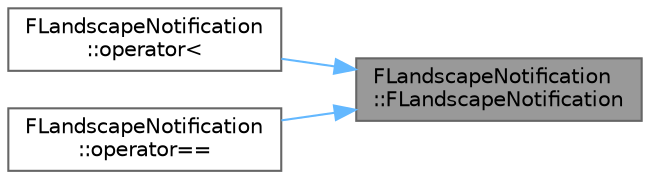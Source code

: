 digraph "FLandscapeNotification::FLandscapeNotification"
{
 // INTERACTIVE_SVG=YES
 // LATEX_PDF_SIZE
  bgcolor="transparent";
  edge [fontname=Helvetica,fontsize=10,labelfontname=Helvetica,labelfontsize=10];
  node [fontname=Helvetica,fontsize=10,shape=box,height=0.2,width=0.4];
  rankdir="RL";
  Node1 [id="Node000001",label="FLandscapeNotification\l::FLandscapeNotification",height=0.2,width=0.4,color="gray40", fillcolor="grey60", style="filled", fontcolor="black",tooltip="Constructs a notification which is expected to have a longer lifetime and behave in a dynamic way."];
  Node1 -> Node2 [id="edge1_Node000001_Node000002",dir="back",color="steelblue1",style="solid",tooltip=" "];
  Node2 [id="Node000002",label="FLandscapeNotification\l::operator\<",height=0.2,width=0.4,color="grey40", fillcolor="white", style="filled",URL="$d2/da8/structFLandscapeNotification.html#ae551a4b58b176484e92d82ab530cf3ae",tooltip=" "];
  Node1 -> Node3 [id="edge2_Node000001_Node000003",dir="back",color="steelblue1",style="solid",tooltip=" "];
  Node3 [id="Node000003",label="FLandscapeNotification\l::operator==",height=0.2,width=0.4,color="grey40", fillcolor="white", style="filled",URL="$d2/da8/structFLandscapeNotification.html#a6feebc8fe23a965fef7a2254881d76d1",tooltip=" "];
}
